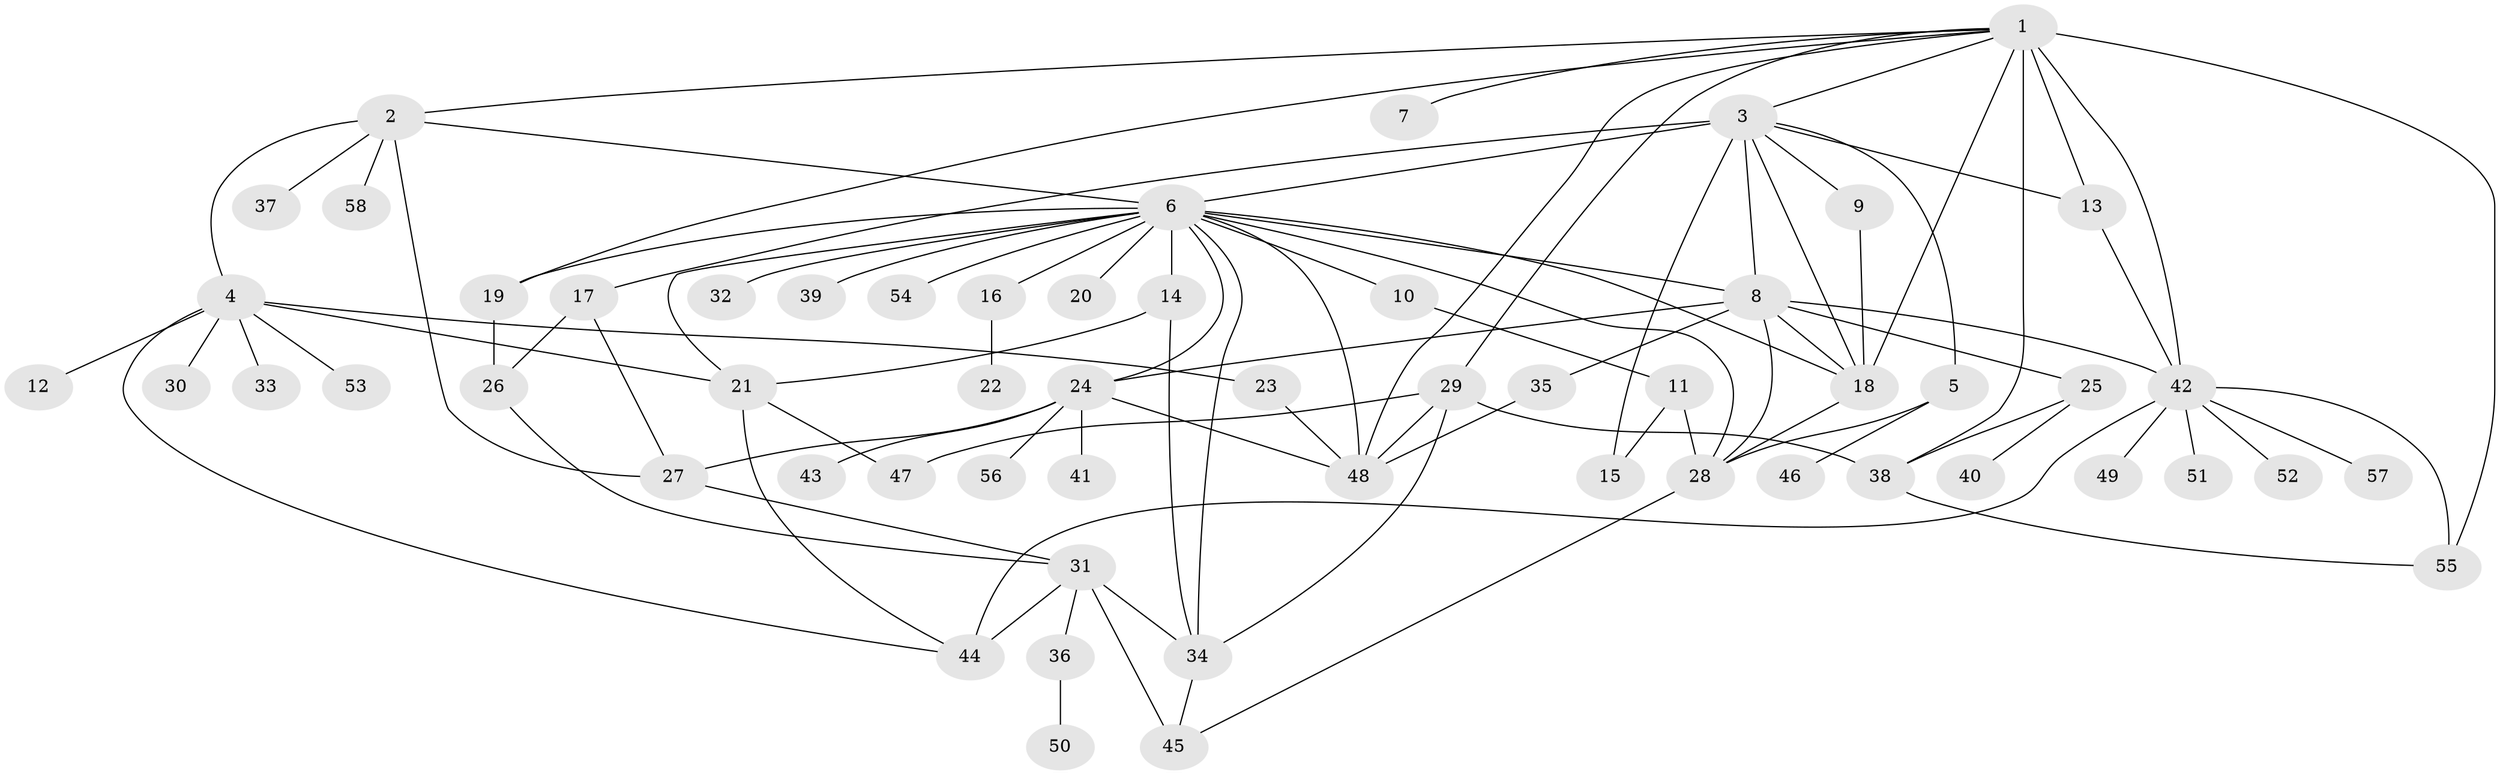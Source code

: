 // original degree distribution, {16: 0.008695652173913044, 7: 0.008695652173913044, 14: 0.008695652173913044, 9: 0.017391304347826087, 5: 0.017391304347826087, 19: 0.008695652173913044, 2: 0.19130434782608696, 17: 0.008695652173913044, 3: 0.0782608695652174, 4: 0.09565217391304348, 1: 0.5043478260869565, 6: 0.02608695652173913, 10: 0.02608695652173913}
// Generated by graph-tools (version 1.1) at 2025/35/03/09/25 02:35:40]
// undirected, 58 vertices, 97 edges
graph export_dot {
graph [start="1"]
  node [color=gray90,style=filled];
  1;
  2;
  3;
  4;
  5;
  6;
  7;
  8;
  9;
  10;
  11;
  12;
  13;
  14;
  15;
  16;
  17;
  18;
  19;
  20;
  21;
  22;
  23;
  24;
  25;
  26;
  27;
  28;
  29;
  30;
  31;
  32;
  33;
  34;
  35;
  36;
  37;
  38;
  39;
  40;
  41;
  42;
  43;
  44;
  45;
  46;
  47;
  48;
  49;
  50;
  51;
  52;
  53;
  54;
  55;
  56;
  57;
  58;
  1 -- 2 [weight=1.0];
  1 -- 3 [weight=1.0];
  1 -- 7 [weight=1.0];
  1 -- 13 [weight=5.0];
  1 -- 18 [weight=1.0];
  1 -- 19 [weight=1.0];
  1 -- 29 [weight=1.0];
  1 -- 38 [weight=1.0];
  1 -- 42 [weight=1.0];
  1 -- 48 [weight=1.0];
  1 -- 55 [weight=1.0];
  2 -- 4 [weight=1.0];
  2 -- 6 [weight=1.0];
  2 -- 27 [weight=1.0];
  2 -- 37 [weight=1.0];
  2 -- 58 [weight=1.0];
  3 -- 5 [weight=1.0];
  3 -- 6 [weight=1.0];
  3 -- 8 [weight=1.0];
  3 -- 9 [weight=1.0];
  3 -- 13 [weight=1.0];
  3 -- 15 [weight=4.0];
  3 -- 17 [weight=1.0];
  3 -- 18 [weight=2.0];
  4 -- 12 [weight=1.0];
  4 -- 21 [weight=1.0];
  4 -- 23 [weight=1.0];
  4 -- 30 [weight=1.0];
  4 -- 33 [weight=1.0];
  4 -- 44 [weight=1.0];
  4 -- 53 [weight=1.0];
  5 -- 28 [weight=3.0];
  5 -- 46 [weight=2.0];
  6 -- 8 [weight=1.0];
  6 -- 10 [weight=1.0];
  6 -- 14 [weight=1.0];
  6 -- 16 [weight=1.0];
  6 -- 18 [weight=1.0];
  6 -- 19 [weight=1.0];
  6 -- 20 [weight=1.0];
  6 -- 21 [weight=1.0];
  6 -- 24 [weight=1.0];
  6 -- 28 [weight=1.0];
  6 -- 32 [weight=1.0];
  6 -- 34 [weight=1.0];
  6 -- 39 [weight=1.0];
  6 -- 48 [weight=1.0];
  6 -- 54 [weight=1.0];
  8 -- 18 [weight=9.0];
  8 -- 24 [weight=1.0];
  8 -- 25 [weight=1.0];
  8 -- 28 [weight=1.0];
  8 -- 35 [weight=1.0];
  8 -- 42 [weight=1.0];
  9 -- 18 [weight=1.0];
  10 -- 11 [weight=1.0];
  11 -- 15 [weight=1.0];
  11 -- 28 [weight=1.0];
  13 -- 42 [weight=1.0];
  14 -- 21 [weight=1.0];
  14 -- 34 [weight=1.0];
  16 -- 22 [weight=1.0];
  17 -- 26 [weight=1.0];
  17 -- 27 [weight=1.0];
  18 -- 28 [weight=1.0];
  19 -- 26 [weight=3.0];
  21 -- 44 [weight=1.0];
  21 -- 47 [weight=1.0];
  23 -- 48 [weight=1.0];
  24 -- 27 [weight=1.0];
  24 -- 41 [weight=1.0];
  24 -- 43 [weight=1.0];
  24 -- 48 [weight=2.0];
  24 -- 56 [weight=1.0];
  25 -- 38 [weight=1.0];
  25 -- 40 [weight=1.0];
  26 -- 31 [weight=1.0];
  27 -- 31 [weight=1.0];
  28 -- 45 [weight=1.0];
  29 -- 34 [weight=1.0];
  29 -- 38 [weight=4.0];
  29 -- 47 [weight=1.0];
  29 -- 48 [weight=1.0];
  31 -- 34 [weight=1.0];
  31 -- 36 [weight=1.0];
  31 -- 44 [weight=2.0];
  31 -- 45 [weight=2.0];
  34 -- 45 [weight=1.0];
  35 -- 48 [weight=2.0];
  36 -- 50 [weight=1.0];
  38 -- 55 [weight=1.0];
  42 -- 44 [weight=1.0];
  42 -- 49 [weight=1.0];
  42 -- 51 [weight=1.0];
  42 -- 52 [weight=1.0];
  42 -- 55 [weight=1.0];
  42 -- 57 [weight=1.0];
}
